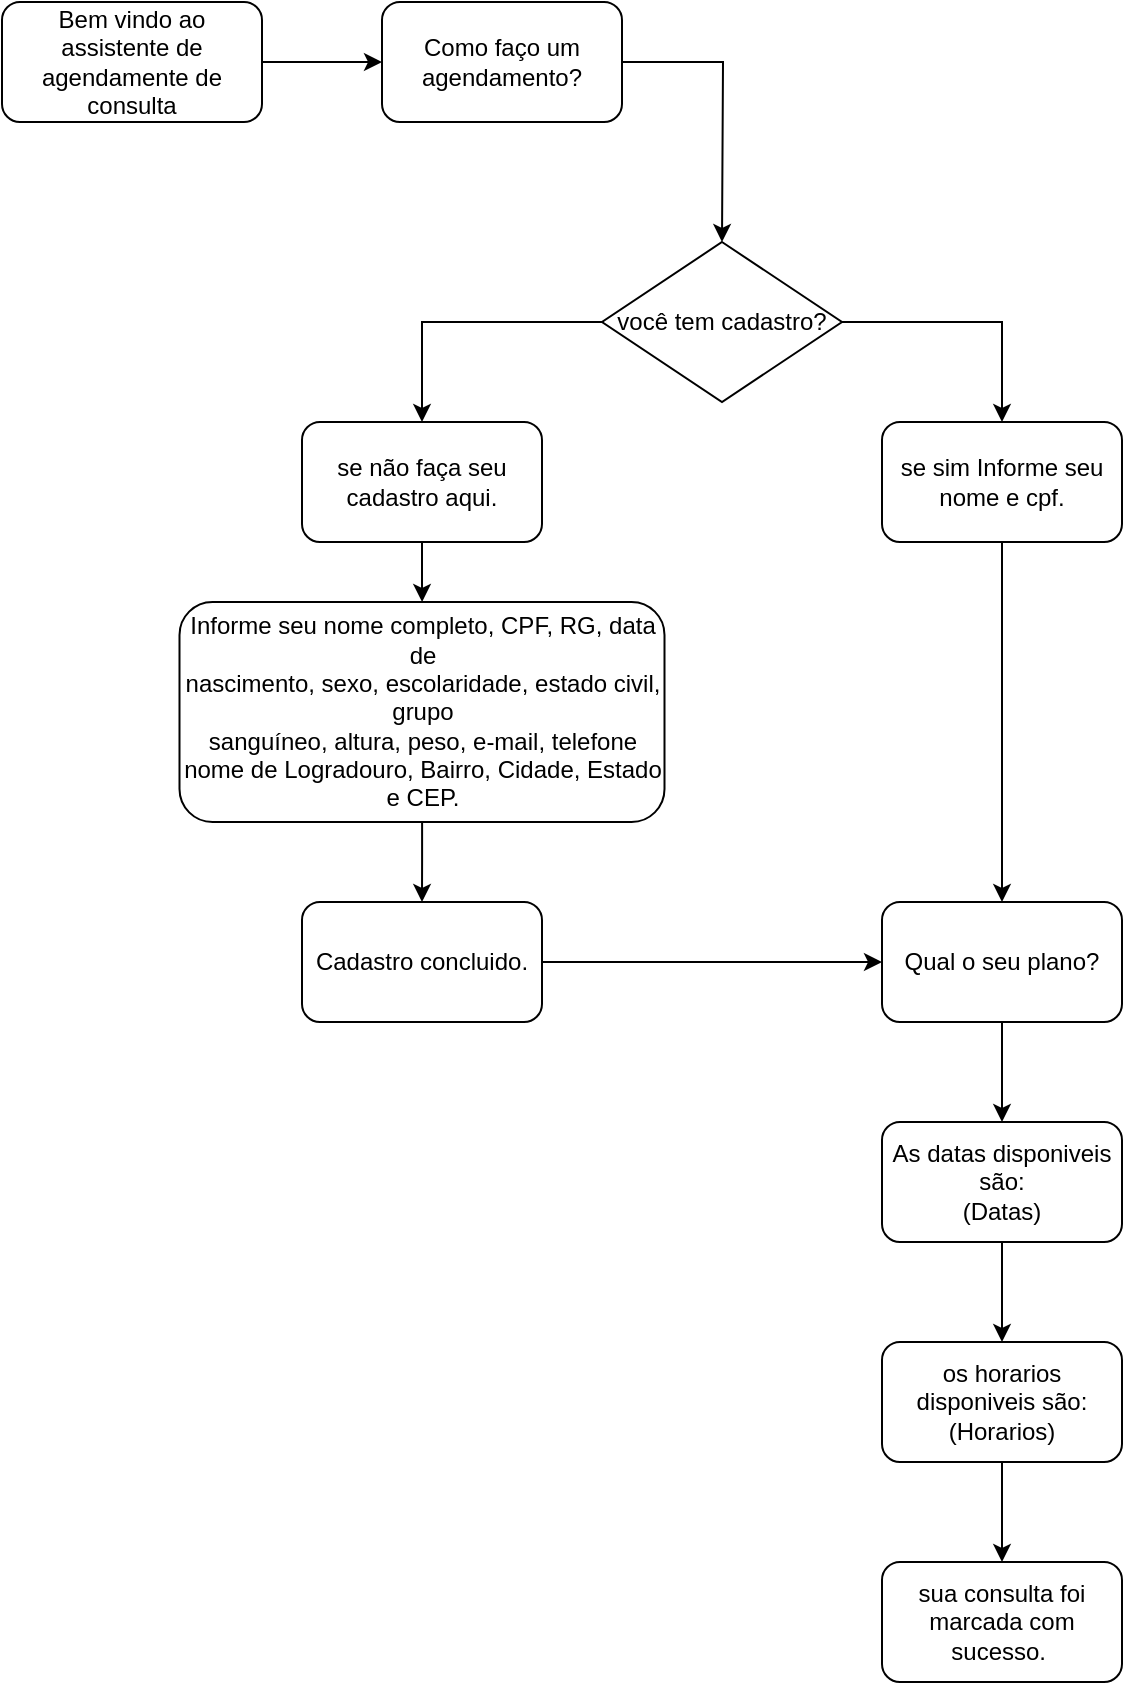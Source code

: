 <mxfile version="26.2.14">
  <diagram name="Page-1" id="PTPU-odJMJyNctKxedCr">
    <mxGraphModel dx="1197" dy="1135" grid="1" gridSize="10" guides="1" tooltips="1" connect="1" arrows="1" fold="1" page="1" pageScale="1" pageWidth="850" pageHeight="1100" math="0" shadow="0">
      <root>
        <mxCell id="0" />
        <mxCell id="1" parent="0" />
        <mxCell id="BrIAUmlE33K94-7wU7g4-6" value="" style="edgeStyle=orthogonalEdgeStyle;rounded=0;orthogonalLoop=1;jettySize=auto;html=1;" edge="1" parent="1" source="BrIAUmlE33K94-7wU7g4-1" target="BrIAUmlE33K94-7wU7g4-3">
          <mxGeometry relative="1" as="geometry" />
        </mxCell>
        <mxCell id="BrIAUmlE33K94-7wU7g4-1" value="Bem vindo ao assistente de agendamente de consulta" style="rounded=1;whiteSpace=wrap;html=1;" vertex="1" parent="1">
          <mxGeometry x="250" y="70" width="130" height="60" as="geometry" />
        </mxCell>
        <mxCell id="BrIAUmlE33K94-7wU7g4-5" value="" style="edgeStyle=orthogonalEdgeStyle;rounded=0;orthogonalLoop=1;jettySize=auto;html=1;" edge="1" parent="1" source="BrIAUmlE33K94-7wU7g4-3">
          <mxGeometry relative="1" as="geometry">
            <mxPoint x="610" y="190" as="targetPoint" />
          </mxGeometry>
        </mxCell>
        <mxCell id="BrIAUmlE33K94-7wU7g4-3" value="Como faço um agendamento?" style="rounded=1;whiteSpace=wrap;html=1;" vertex="1" parent="1">
          <mxGeometry x="440" y="70" width="120" height="60" as="geometry" />
        </mxCell>
        <mxCell id="BrIAUmlE33K94-7wU7g4-12" value="" style="edgeStyle=orthogonalEdgeStyle;rounded=0;orthogonalLoop=1;jettySize=auto;html=1;" edge="1" parent="1" source="BrIAUmlE33K94-7wU7g4-7" target="BrIAUmlE33K94-7wU7g4-11">
          <mxGeometry relative="1" as="geometry" />
        </mxCell>
        <mxCell id="BrIAUmlE33K94-7wU7g4-14" value="" style="edgeStyle=orthogonalEdgeStyle;rounded=0;orthogonalLoop=1;jettySize=auto;html=1;" edge="1" parent="1" source="BrIAUmlE33K94-7wU7g4-7" target="BrIAUmlE33K94-7wU7g4-13">
          <mxGeometry relative="1" as="geometry" />
        </mxCell>
        <mxCell id="BrIAUmlE33K94-7wU7g4-7" value="você tem cadastro?" style="rhombus;whiteSpace=wrap;html=1;" vertex="1" parent="1">
          <mxGeometry x="550" y="190" width="120" height="80" as="geometry" />
        </mxCell>
        <mxCell id="BrIAUmlE33K94-7wU7g4-19" value="" style="edgeStyle=orthogonalEdgeStyle;rounded=0;orthogonalLoop=1;jettySize=auto;html=1;" edge="1" parent="1" source="BrIAUmlE33K94-7wU7g4-11" target="BrIAUmlE33K94-7wU7g4-18">
          <mxGeometry relative="1" as="geometry" />
        </mxCell>
        <mxCell id="BrIAUmlE33K94-7wU7g4-11" value="se sim Informe seu nome e cpf." style="rounded=1;whiteSpace=wrap;html=1;" vertex="1" parent="1">
          <mxGeometry x="690" y="280" width="120" height="60" as="geometry" />
        </mxCell>
        <mxCell id="BrIAUmlE33K94-7wU7g4-17" value="" style="edgeStyle=orthogonalEdgeStyle;rounded=0;orthogonalLoop=1;jettySize=auto;html=1;" edge="1" parent="1" source="BrIAUmlE33K94-7wU7g4-13" target="BrIAUmlE33K94-7wU7g4-16">
          <mxGeometry relative="1" as="geometry" />
        </mxCell>
        <mxCell id="BrIAUmlE33K94-7wU7g4-13" value="se não faça seu cadastro aqui." style="rounded=1;whiteSpace=wrap;html=1;" vertex="1" parent="1">
          <mxGeometry x="400" y="280" width="120" height="60" as="geometry" />
        </mxCell>
        <mxCell id="BrIAUmlE33K94-7wU7g4-22" value="" style="edgeStyle=orthogonalEdgeStyle;rounded=0;orthogonalLoop=1;jettySize=auto;html=1;" edge="1" parent="1" source="BrIAUmlE33K94-7wU7g4-16" target="BrIAUmlE33K94-7wU7g4-21">
          <mxGeometry relative="1" as="geometry" />
        </mxCell>
        <mxCell id="BrIAUmlE33K94-7wU7g4-16" value="Informe seu nome completo, CPF, RG, data de &lt;br&gt;nascimento, sexo, escolaridade, estado civil, grupo &lt;br&gt;sanguíneo, altura, peso, e-mail, telefone nome de Logradouro, Bairro, Cidade, Estado &lt;br/&gt;e CEP." style="rounded=1;whiteSpace=wrap;html=1;" vertex="1" parent="1">
          <mxGeometry x="338.75" y="370" width="242.5" height="110" as="geometry" />
        </mxCell>
        <mxCell id="BrIAUmlE33K94-7wU7g4-27" value="" style="edgeStyle=orthogonalEdgeStyle;rounded=0;orthogonalLoop=1;jettySize=auto;html=1;" edge="1" parent="1" source="BrIAUmlE33K94-7wU7g4-18" target="BrIAUmlE33K94-7wU7g4-26">
          <mxGeometry relative="1" as="geometry" />
        </mxCell>
        <mxCell id="BrIAUmlE33K94-7wU7g4-18" value="Qual o seu plano?" style="rounded=1;whiteSpace=wrap;html=1;" vertex="1" parent="1">
          <mxGeometry x="690" y="520" width="120" height="60" as="geometry" />
        </mxCell>
        <mxCell id="BrIAUmlE33K94-7wU7g4-23" style="edgeStyle=orthogonalEdgeStyle;rounded=0;orthogonalLoop=1;jettySize=auto;html=1;exitX=1;exitY=0.5;exitDx=0;exitDy=0;entryX=0;entryY=0.5;entryDx=0;entryDy=0;" edge="1" parent="1" source="BrIAUmlE33K94-7wU7g4-21" target="BrIAUmlE33K94-7wU7g4-18">
          <mxGeometry relative="1" as="geometry" />
        </mxCell>
        <mxCell id="BrIAUmlE33K94-7wU7g4-21" value="Cadastro concluido." style="rounded=1;whiteSpace=wrap;html=1;" vertex="1" parent="1">
          <mxGeometry x="400" y="520" width="120" height="60" as="geometry" />
        </mxCell>
        <mxCell id="BrIAUmlE33K94-7wU7g4-29" value="" style="edgeStyle=orthogonalEdgeStyle;rounded=0;orthogonalLoop=1;jettySize=auto;html=1;" edge="1" parent="1" source="BrIAUmlE33K94-7wU7g4-26" target="BrIAUmlE33K94-7wU7g4-28">
          <mxGeometry relative="1" as="geometry" />
        </mxCell>
        <mxCell id="BrIAUmlE33K94-7wU7g4-26" value="As datas disponiveis são:&lt;div&gt;(Datas)&lt;/div&gt;" style="rounded=1;whiteSpace=wrap;html=1;" vertex="1" parent="1">
          <mxGeometry x="690" y="630" width="120" height="60" as="geometry" />
        </mxCell>
        <mxCell id="BrIAUmlE33K94-7wU7g4-31" value="" style="edgeStyle=orthogonalEdgeStyle;rounded=0;orthogonalLoop=1;jettySize=auto;html=1;" edge="1" parent="1" source="BrIAUmlE33K94-7wU7g4-28" target="BrIAUmlE33K94-7wU7g4-30">
          <mxGeometry relative="1" as="geometry" />
        </mxCell>
        <mxCell id="BrIAUmlE33K94-7wU7g4-28" value="os horarios disponiveis são:&lt;div&gt;(Horarios)&lt;/div&gt;" style="rounded=1;whiteSpace=wrap;html=1;" vertex="1" parent="1">
          <mxGeometry x="690" y="740" width="120" height="60" as="geometry" />
        </mxCell>
        <mxCell id="BrIAUmlE33K94-7wU7g4-30" value="sua consulta foi marcada com sucesso.&amp;nbsp;" style="rounded=1;whiteSpace=wrap;html=1;" vertex="1" parent="1">
          <mxGeometry x="690" y="850" width="120" height="60" as="geometry" />
        </mxCell>
      </root>
    </mxGraphModel>
  </diagram>
</mxfile>
